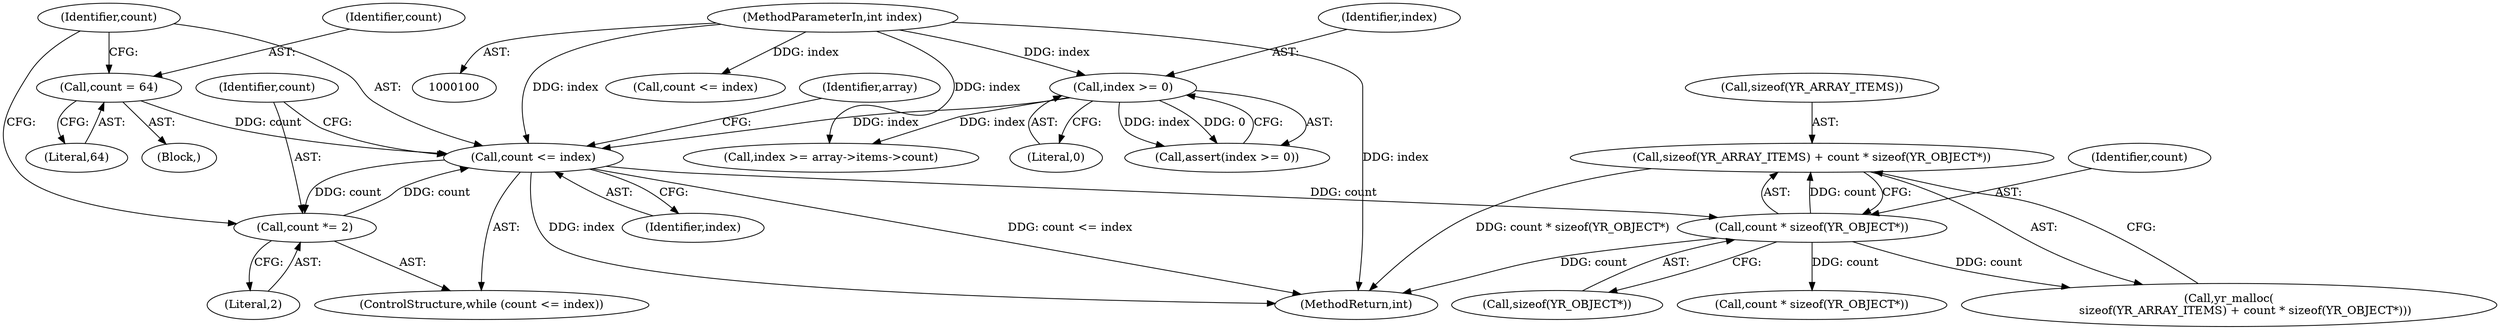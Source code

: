digraph "0_yara_4a342f01e5439b9bb901aff1c6c23c536baeeb3f_0@API" {
"1000146" [label="(Call,sizeof(YR_ARRAY_ITEMS) + count * sizeof(YR_OBJECT*))"];
"1000149" [label="(Call,count * sizeof(YR_OBJECT*))"];
"1000133" [label="(Call,count <= index)"];
"1000129" [label="(Call,count = 64)"];
"1000136" [label="(Call,count *= 2)"];
"1000109" [label="(Call,index >= 0)"];
"1000103" [label="(MethodParameterIn,int index)"];
"1000199" [label="(Call,count <= index)"];
"1000146" [label="(Call,sizeof(YR_ARRAY_ITEMS) + count * sizeof(YR_OBJECT*))"];
"1000108" [label="(Call,assert(index >= 0))"];
"1000150" [label="(Identifier,count)"];
"1000147" [label="(Call,sizeof(YR_ARRAY_ITEMS))"];
"1000138" [label="(Literal,2)"];
"1000141" [label="(Identifier,array)"];
"1000149" [label="(Call,count * sizeof(YR_OBJECT*))"];
"1000181" [label="(Call,index >= array->items->count)"];
"1000130" [label="(Identifier,count)"];
"1000151" [label="(Call,sizeof(YR_OBJECT*))"];
"1000134" [label="(Identifier,count)"];
"1000111" [label="(Literal,0)"];
"1000110" [label="(Identifier,index)"];
"1000135" [label="(Identifier,index)"];
"1000137" [label="(Identifier,count)"];
"1000168" [label="(Call,count * sizeof(YR_OBJECT*))"];
"1000133" [label="(Call,count <= index)"];
"1000103" [label="(MethodParameterIn,int index)"];
"1000136" [label="(Call,count *= 2)"];
"1000129" [label="(Call,count = 64)"];
"1000145" [label="(Call,yr_malloc(\n         sizeof(YR_ARRAY_ITEMS) + count * sizeof(YR_OBJECT*)))"];
"1000275" [label="(MethodReturn,int)"];
"1000109" [label="(Call,index >= 0)"];
"1000132" [label="(ControlStructure,while (count <= index))"];
"1000128" [label="(Block,)"];
"1000131" [label="(Literal,64)"];
"1000146" -> "1000145"  [label="AST: "];
"1000146" -> "1000149"  [label="CFG: "];
"1000147" -> "1000146"  [label="AST: "];
"1000149" -> "1000146"  [label="AST: "];
"1000145" -> "1000146"  [label="CFG: "];
"1000146" -> "1000275"  [label="DDG: count * sizeof(YR_OBJECT*)"];
"1000149" -> "1000146"  [label="DDG: count"];
"1000149" -> "1000151"  [label="CFG: "];
"1000150" -> "1000149"  [label="AST: "];
"1000151" -> "1000149"  [label="AST: "];
"1000149" -> "1000275"  [label="DDG: count"];
"1000149" -> "1000145"  [label="DDG: count"];
"1000133" -> "1000149"  [label="DDG: count"];
"1000149" -> "1000168"  [label="DDG: count"];
"1000133" -> "1000132"  [label="AST: "];
"1000133" -> "1000135"  [label="CFG: "];
"1000134" -> "1000133"  [label="AST: "];
"1000135" -> "1000133"  [label="AST: "];
"1000137" -> "1000133"  [label="CFG: "];
"1000141" -> "1000133"  [label="CFG: "];
"1000133" -> "1000275"  [label="DDG: count <= index"];
"1000133" -> "1000275"  [label="DDG: index"];
"1000129" -> "1000133"  [label="DDG: count"];
"1000136" -> "1000133"  [label="DDG: count"];
"1000109" -> "1000133"  [label="DDG: index"];
"1000103" -> "1000133"  [label="DDG: index"];
"1000133" -> "1000136"  [label="DDG: count"];
"1000129" -> "1000128"  [label="AST: "];
"1000129" -> "1000131"  [label="CFG: "];
"1000130" -> "1000129"  [label="AST: "];
"1000131" -> "1000129"  [label="AST: "];
"1000134" -> "1000129"  [label="CFG: "];
"1000136" -> "1000132"  [label="AST: "];
"1000136" -> "1000138"  [label="CFG: "];
"1000137" -> "1000136"  [label="AST: "];
"1000138" -> "1000136"  [label="AST: "];
"1000134" -> "1000136"  [label="CFG: "];
"1000109" -> "1000108"  [label="AST: "];
"1000109" -> "1000111"  [label="CFG: "];
"1000110" -> "1000109"  [label="AST: "];
"1000111" -> "1000109"  [label="AST: "];
"1000108" -> "1000109"  [label="CFG: "];
"1000109" -> "1000108"  [label="DDG: index"];
"1000109" -> "1000108"  [label="DDG: 0"];
"1000103" -> "1000109"  [label="DDG: index"];
"1000109" -> "1000181"  [label="DDG: index"];
"1000103" -> "1000100"  [label="AST: "];
"1000103" -> "1000275"  [label="DDG: index"];
"1000103" -> "1000181"  [label="DDG: index"];
"1000103" -> "1000199"  [label="DDG: index"];
}
